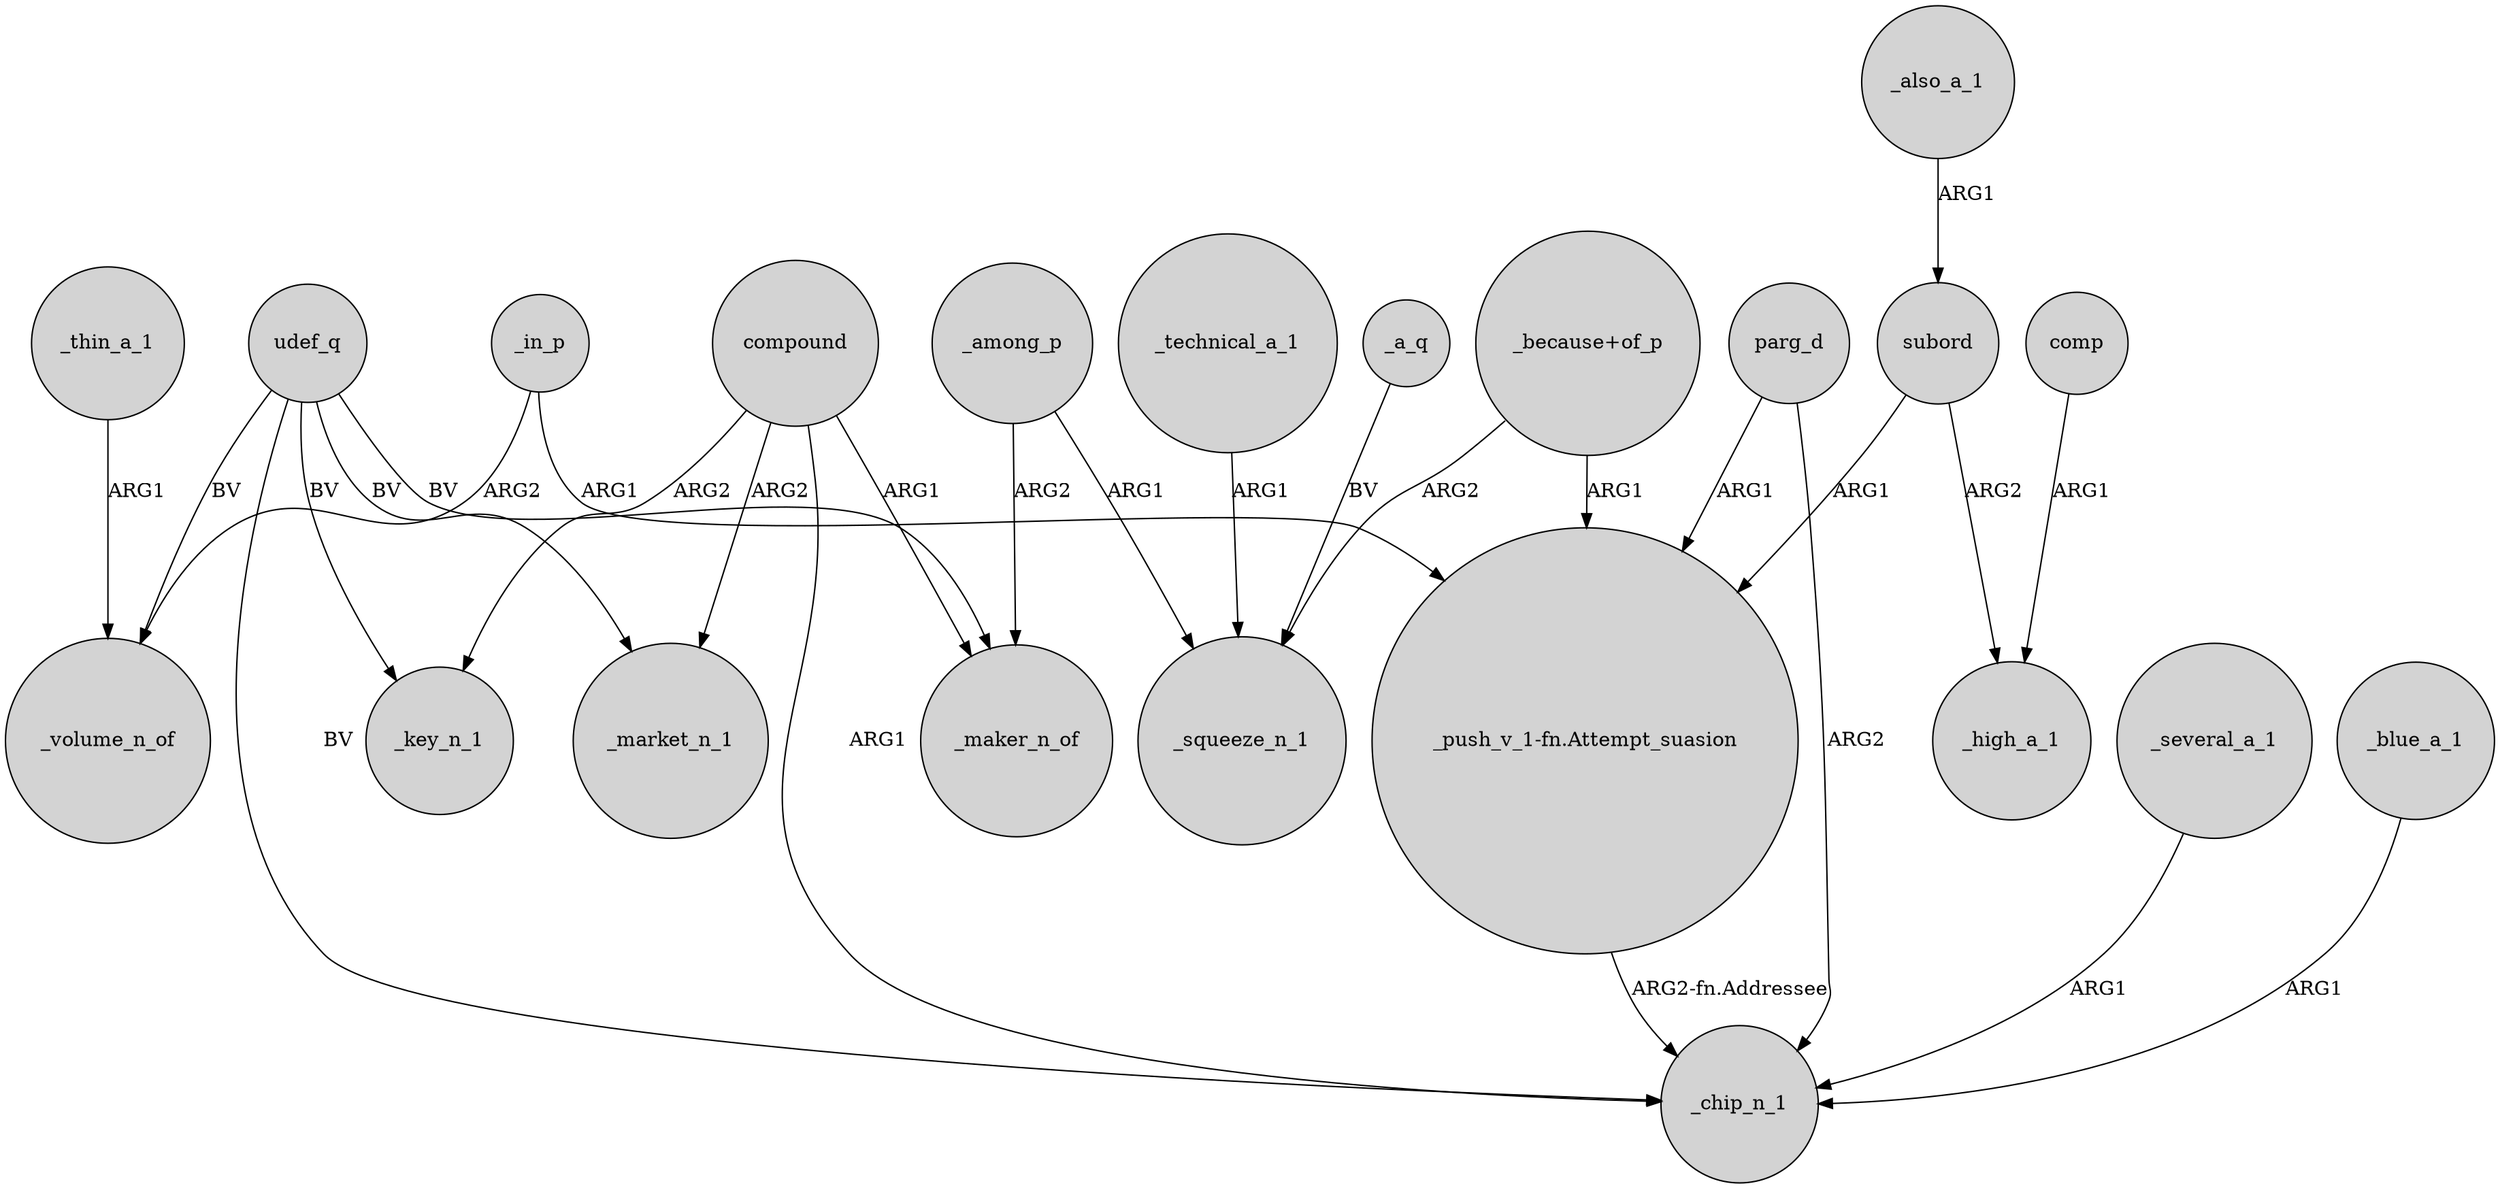 digraph {
	node [shape=circle style=filled]
	_in_p -> _volume_n_of [label=ARG2]
	udef_q -> _market_n_1 [label=BV]
	_thin_a_1 -> _volume_n_of [label=ARG1]
	compound -> _market_n_1 [label=ARG2]
	"_because+of_p" -> "_push_v_1-fn.Attempt_suasion" [label=ARG1]
	parg_d -> _chip_n_1 [label=ARG2]
	udef_q -> _key_n_1 [label=BV]
	_a_q -> _squeeze_n_1 [label=BV]
	_several_a_1 -> _chip_n_1 [label=ARG1]
	udef_q -> _volume_n_of [label=BV]
	_among_p -> _squeeze_n_1 [label=ARG1]
	udef_q -> _maker_n_of [label=BV]
	_also_a_1 -> subord [label=ARG1]
	_blue_a_1 -> _chip_n_1 [label=ARG1]
	subord -> _high_a_1 [label=ARG2]
	comp -> _high_a_1 [label=ARG1]
	parg_d -> "_push_v_1-fn.Attempt_suasion" [label=ARG1]
	subord -> "_push_v_1-fn.Attempt_suasion" [label=ARG1]
	"_because+of_p" -> _squeeze_n_1 [label=ARG2]
	compound -> _chip_n_1 [label=ARG1]
	compound -> _maker_n_of [label=ARG1]
	_among_p -> _maker_n_of [label=ARG2]
	udef_q -> _chip_n_1 [label=BV]
	_in_p -> "_push_v_1-fn.Attempt_suasion" [label=ARG1]
	_technical_a_1 -> _squeeze_n_1 [label=ARG1]
	"_push_v_1-fn.Attempt_suasion" -> _chip_n_1 [label="ARG2-fn.Addressee"]
	compound -> _key_n_1 [label=ARG2]
}
